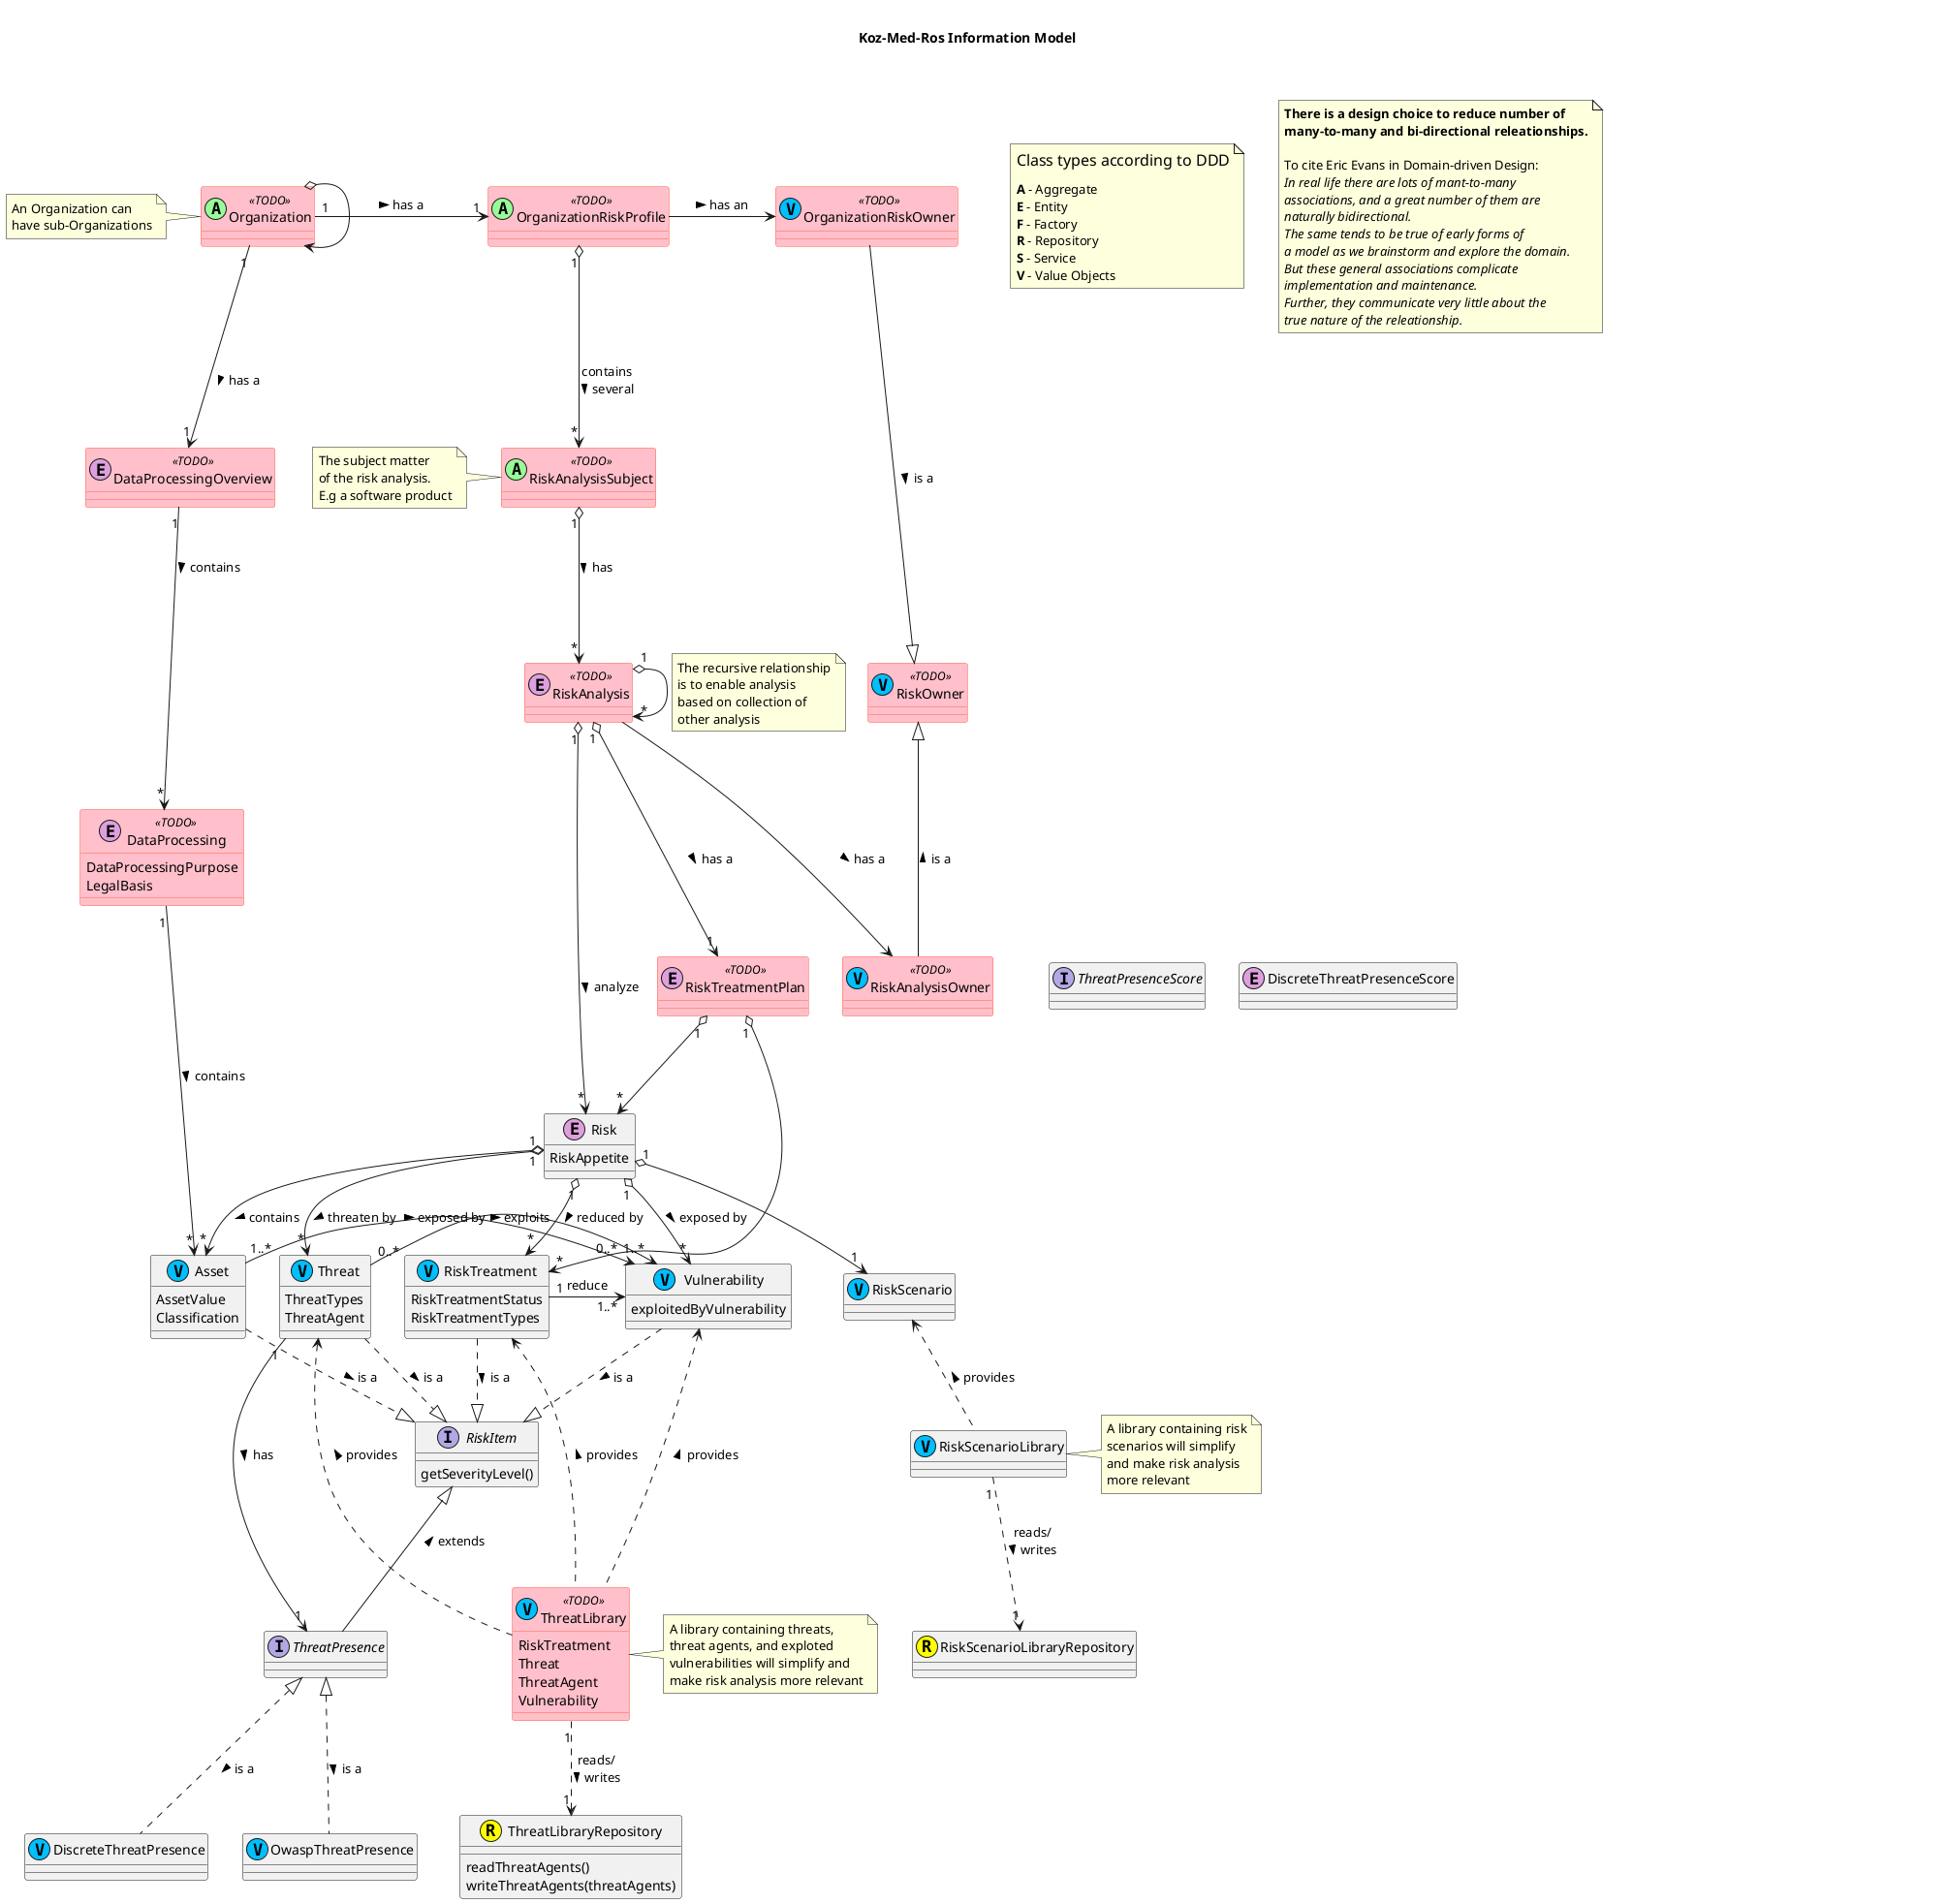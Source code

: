 @startuml
title \nKoz-Med-Ros Information Model\n\n
skinparam class {
    BackgroundColor<<TODO>> Pink
    BorderColor<<TODO>> Tomato
}
skinparam stereotypeCBackgroundColor<<TODO>> LightGray

note as N0
    <size:16>Class types according to DDD</size>
    <size:8> </size>
    <b>A</b> - Aggregate
    <b>E</b> - Entity
    <b>F</b> - Factory
    <b>R</b> - Repository
    <b>S</b> - Service
    <b>V</b> - Value Objects
end note
note as N1
    <b>There is a design choice to reduce number of
    <b>many-to-many and bi-directional releationships.

    To cite Eric Evans in Domain-driven Design:
    <i>In real life there are lots of mant-to-many
    <i>associations, and a great number of them are
    <i>naturally bidirectional.
    <i>The same tends to be true of early forms of
    <i>a model as we brainstorm and explore the domain.
    <i>But these general associations complicate
    <i>implementation and maintenance.
    <i>Further, they communicate very little about the
    <i>true nature of the releationship.</i>
end note

class Asset <<(V,DeepSkyBlue)>> {
  AssetValue
  Classification
}
'note left of Asset : An Asset can be used by\nseveral DataProcessing,\nbut the model choose to\nsimplify this aspect

class AssetValue <<(V,DeepSkyBlue)>>
hide AssetValue

enum AssetValueTypes {
    CONFIDENCIALITYVALUE
    INTEGRITYVALUE
    AVAILABILITYVALUE
}
hide AssetValueTypes

class DataProcessingOverview <<(E,plum)TODO>>
class DataProcessing <<(E,plum)TODO>>
{
    DataProcessingPurpose
    LegalBasis
}
'note right: Implementing\nDataProcessingPurpose\nand LegalBasis as\nproperties is a model\nsimplification

class DataProcessingPurpose <<(V,DeepSkyBlue)TODO>>
hide DataProcessingPurpose
class LegalBasis <<(V,DeepSkyBlue)TODO>>
hide LegalBasis
class Organization <<(A,Palegreen)TODO>>
class OrganizationRiskProfile <<(A,Palegreen)TODO>>
class OrganizationRiskOwner <<(V,DeepSkyBlue)TODO>>
class RiskAnalysisSubject <<(A,Palegreen)TODO>>
note left of RiskAnalysisSubject : The subject matter\nof the risk analysis.\nE.g a software product
class Risk <<(E,plum)>>
{
    RiskAppetite
}
class RiskScenario <<(V,DeepSkyBlue)>>
class RiskScenarioLibrary <<(V,DeepSkyBlue)>>
note right: A library containing risk\nscenarios will simplify\nand make risk analysis\nmore relevant

class RiskScenarioLibraryRepository <<(R,Yellow)>>
class RiskAnalysis <<(E,plum)TODO>>
class RiskAppetite <<(V,DeepSkyBlue)>>
hide RiskAppetite

class RiskAnalysisOwner <<(V,DeepSkyBlue)TODO>>
class RiskOwner <<(V,DeepSkyBlue)TODO>>
interface RiskItem {
    getSeverityLevel()
}
class RiskTreatment <<(V,DeepSkyBlue)>> {
    RiskTreatmentStatus
    RiskTreatmentTypes
}

class RiskTreatmentPlan <<(E,plum)TODO>>

enum RiskTreatmentStatus {
    EXISTING
    PLANNED
    IMPLEMENTED
}
hide RiskTreatmentStatus

enum RiskTreatmentTypes {
    PROBABILITY_RISK_TREATMENT
    CONSEQUENCE_RISK_TREATMENT
}
hide RiskTreatmentTypes

enum SeverityLevels {
    NONE
    INSIGNIFICANT
    LOW
    MODERATE
    HIGH
    EXTREME
    INVALID
}
hide SeverityLevels

class Threat <<(V,DeepSkyBlue)>> {
    ThreatTypes
    ThreatAgent
}
'note top: Implementing ThreatTypes\nand ThreatAgent as properties\nis a model simplification

class ThreatLibrary <<(V,DeepSkyBlue)TODO>> {
    RiskTreatment
    Threat
    ThreatAgent
    Vulnerability
}
note right  : A library containing threats, \nthreat agents, and exploted\nvulnerabilities will simplify and\nmake risk analysis more relevant

class ThreatLibraryRepository <<(R,YELLOW)>> {
    readThreatAgents()
    writeThreatAgents(threatAgents)
}
class ThreatAgent <<(V,DeepSkyBlue)>>
hide ThreatAgent
enum ThreatAgentType {
    HUMAN
    ENVIRONMENTAL
}
hide ThreatAgentType
interface ThreatPresence
class OwaspThreatPresence <<(V,DeepSkyBlue)>>
class DiscreteThreatPresence <<(V,DeepSkyBlue)>>
interface ThreatPresenceScore
class DiscreteThreatPresenceScore <<(E,plum)>>

enum ThreatTypes {
    DELIBERATE
    ACCIDENTAL
    ENVIRONMENTAL
}
hide ThreatTypes

class Vulnerability <<(V,DeepSkyBlue)>> {
    exploitedByVulnerability
}

'------ Relations --------
Organization "1" -> "1" OrganizationRiskProfile : has a >
Organization o--> Organization
note left of Organization : An Organization can\nhave sub-Organizations

Organization "1" --> "1" DataProcessingOverview : has a >
DataProcessingOverview "1" --> "*" DataProcessing : contains >
DataProcessing "1" --> "*" Asset : contains >

OrganizationRiskProfile "1" o--> "*" RiskAnalysisSubject : contains\nseveral >
RiskAnalysisSubject "1" o--> "*" RiskAnalysis : has >
OrganizationRiskProfile  -> OrganizationRiskOwner : has an >
RiskAnalysis "1" o--> "*" RiskAnalysis
note bottom on link :The recursive relationship\nis to enable analysis\nbased on collection of\nother analysis
RiskAnalysis "1" o--> "*" Risk : analyze >
RiskAnalysis "1" o--> "1" RiskTreatmentPlan : has a >
RiskTreatmentPlan "1" o--> "*" RiskTreatment
RiskTreatment "1" -right-> "1..*" Vulnerability : reduce
RiskTreatmentPlan "1" o--> "*" Risk

RiskAnalysis -> RiskAnalysisOwner : has a >
OrganizationRiskOwner ---|> RiskOwner : is a >
RiskOwner <|--  RiskAnalysisOwner :is a <
Risk "1" o--> "*" Asset :contains >
'Risk "1" o--> "*" Threat :threaten by >
'note as N2
'    Should this relation
'    be present?
'    Yes, to complete the
'    threat landscape
'end note
'Risk . N2
'N2 . Threat

Risk "1" o--> "*" Threat :threaten by >

Risk "1" o--> "*" Vulnerability :exposed by >
Risk "1" o--> "*" RiskTreatment :reduced by >
Risk "1" o--> "1" RiskScenario
RiskScenario <.. RiskScenarioLibrary : provides <
RiskScenarioLibrary "1" ..> "1" RiskScenarioLibraryRepository : reads/\nwrites >


Asset ..|> RiskItem :is a >
Vulnerability ..|> RiskItem :is a >
RiskTreatment ..|> RiskItem :is a >
ThreatPresence -up-|> RiskItem :extends >
Threat <... ThreatLibrary : provides <
Threat ..|> RiskItem :is a >
Threat "1" -> "1" ThreatPresence :has >
'DiscreteThreatPresence ..|> ThreatPresence :is a >
ThreatPresence <|.. OwaspThreatPresence :is a >
ThreatPresence <|.. DiscreteThreatPresence :is a >

Vulnerability <... ThreatLibrary : provides <
RiskTreatment <... ThreatLibrary : provides <
ThreatLibrary "1" ..> "1" ThreatLibraryRepository : reads/\nwrites >

Threat "0..*" -right-> "1..*" Vulnerability : exploits >
Vulnerability "0..*" <-left- "1..*" Asset : < exposed by

newpage
title \nKoz-Med-Ros Information Model - Factories and related objects\n\n
skinparam class {
    BackgroundColor<<TODO>> Pink
    BorderColor<<TODO>> Tomato
}
skinparam stereotypeCBackgroundColor<<TODO>> LightGray
class RiskAnalysisFactory <<(F,Gold)>>
class Risk <<(E,plum)>>
class RiskAnalysis <<(E,plum)TODO>>

RiskAnalysisFactory .. RiskAnalysis : creates >
RiskAnalysisFactory .. Risk : populates >



hide empty members
@enduml